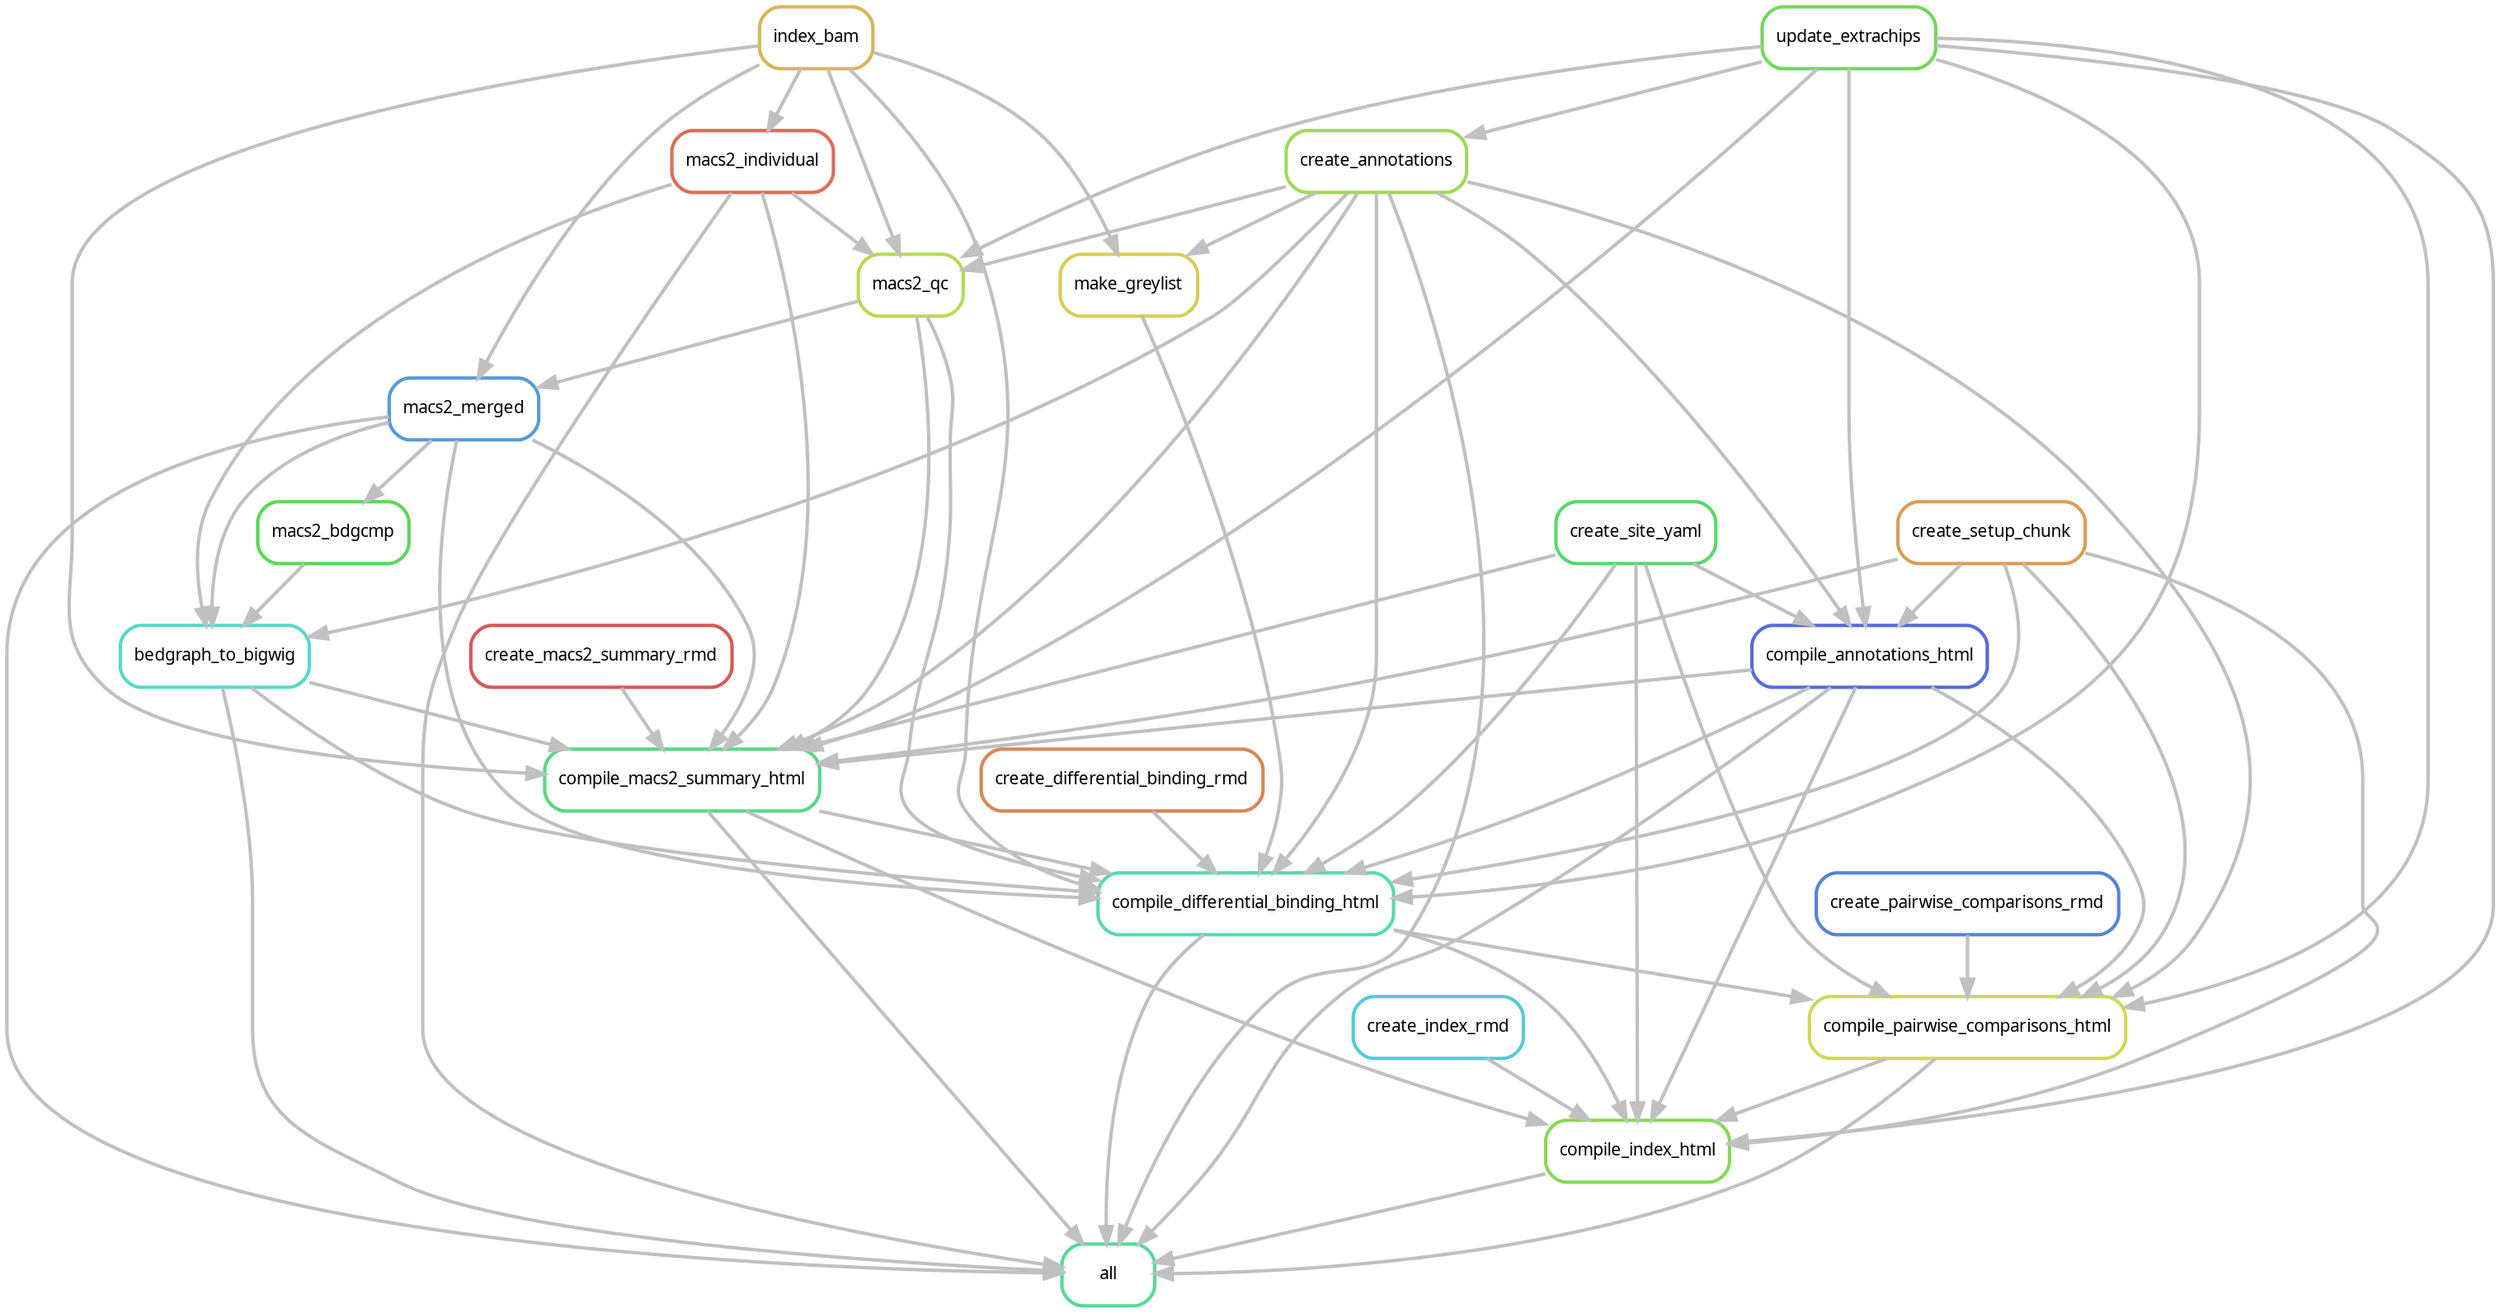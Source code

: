 digraph snakemake_dag {
    graph[bgcolor=white, margin=0];
    node[shape=box, style=rounded, fontname=sans,                 fontsize=10, penwidth=2];
    edge[penwidth=2, color=grey];
	0[label = "all", color = "0.42 0.6 0.85", style="rounded"];
	1[label = "compile_annotations_html", color = "0.64 0.6 0.85", style="rounded"];
	2[label = "update_extrachips", color = "0.30 0.6 0.85", style="rounded"];
	3[label = "create_annotations", color = "0.24 0.6 0.85", style="rounded"];
	4[label = "create_setup_chunk", color = "0.09 0.6 0.85", style="rounded"];
	5[label = "create_site_yaml", color = "0.36 0.6 0.85", style="rounded"];
	6[label = "compile_macs2_summary_html", color = "0.39 0.6 0.85", style="rounded"];
	7[label = "index_bam", color = "0.12 0.6 0.85", style="rounded"];
	8[label = "bedgraph_to_bigwig", color = "0.48 0.6 0.85", style="rounded"];
	9[label = "macs2_merged", color = "0.58 0.6 0.85", style="rounded"];
	10[label = "macs2_qc", color = "0.21 0.6 0.85", style="rounded"];
	11[label = "macs2_individual", color = "0.03 0.6 0.85", style="rounded"];
	12[label = "create_macs2_summary_rmd", color = "0.00 0.6 0.85", style="rounded"];
	13[label = "compile_differential_binding_html", color = "0.45 0.6 0.85", style="rounded"];
	14[label = "make_greylist", color = "0.15 0.6 0.85", style="rounded"];
	15[label = "create_differential_binding_rmd", color = "0.06 0.6 0.85", style="rounded"];
	16[label = "compile_pairwise_comparisons_html", color = "0.18 0.6 0.85", style="rounded"];
	17[label = "create_pairwise_comparisons_rmd", color = "0.61 0.6 0.85", style="rounded"];
	18[label = "compile_index_html", color = "0.27 0.6 0.85", style="rounded"];
	19[label = "create_index_rmd", color = "0.52 0.6 0.85", style="rounded"];
	20[label = "macs2_bdgcmp", color = "0.33 0.6 0.85", style="rounded"];
	6 -> 0
	3 -> 0
	9 -> 0
	13 -> 0
	11 -> 0
	8 -> 0
	1 -> 0
	18 -> 0
	16 -> 0
	3 -> 1
	2 -> 1
	5 -> 1
	4 -> 1
	2 -> 3
	12 -> 6
	10 -> 6
	3 -> 6
	9 -> 6
	11 -> 6
	8 -> 6
	1 -> 6
	4 -> 6
	2 -> 6
	7 -> 6
	5 -> 6
	11 -> 8
	3 -> 8
	9 -> 8
	20 -> 8
	10 -> 9
	7 -> 9
	11 -> 10
	3 -> 10
	2 -> 10
	7 -> 10
	7 -> 11
	6 -> 13
	10 -> 13
	3 -> 13
	9 -> 13
	8 -> 13
	15 -> 13
	1 -> 13
	4 -> 13
	2 -> 13
	7 -> 13
	14 -> 13
	5 -> 13
	3 -> 14
	7 -> 14
	17 -> 16
	3 -> 16
	13 -> 16
	1 -> 16
	4 -> 16
	2 -> 16
	5 -> 16
	6 -> 18
	13 -> 18
	1 -> 18
	19 -> 18
	4 -> 18
	2 -> 18
	5 -> 18
	16 -> 18
	9 -> 20
}            
